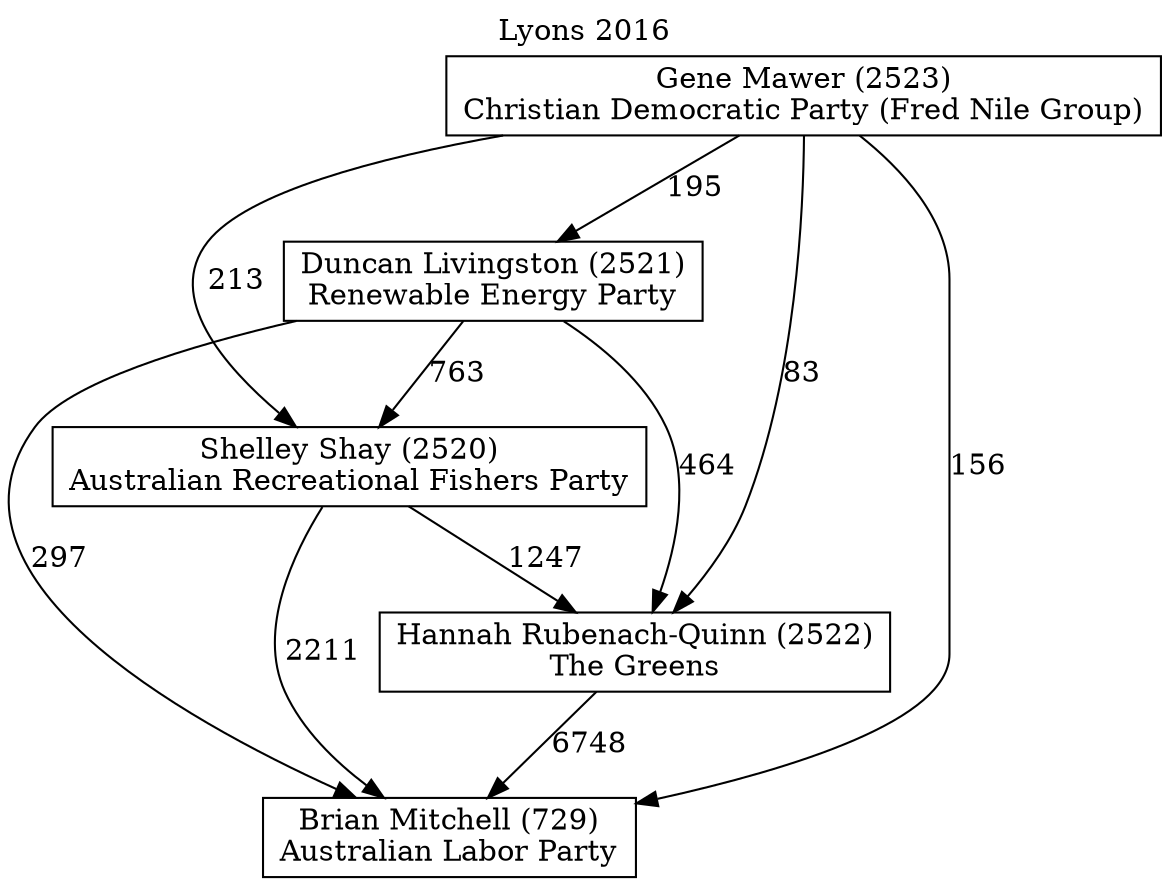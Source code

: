 // House preference flow
digraph "Brian Mitchell (729)_Lyons_2016" {
	graph [label="Lyons 2016" labelloc=t mclimit=10]
	node [shape=box]
	"Hannah Rubenach-Quinn (2522)" [label="Hannah Rubenach-Quinn (2522)
The Greens"]
	"Gene Mawer (2523)" [label="Gene Mawer (2523)
Christian Democratic Party (Fred Nile Group)"]
	"Duncan Livingston (2521)" [label="Duncan Livingston (2521)
Renewable Energy Party"]
	"Brian Mitchell (729)" [label="Brian Mitchell (729)
Australian Labor Party"]
	"Shelley Shay (2520)" [label="Shelley Shay (2520)
Australian Recreational Fishers Party"]
	"Gene Mawer (2523)" -> "Brian Mitchell (729)" [label=156]
	"Hannah Rubenach-Quinn (2522)" -> "Brian Mitchell (729)" [label=6748]
	"Shelley Shay (2520)" -> "Hannah Rubenach-Quinn (2522)" [label=1247]
	"Shelley Shay (2520)" -> "Brian Mitchell (729)" [label=2211]
	"Gene Mawer (2523)" -> "Hannah Rubenach-Quinn (2522)" [label=83]
	"Duncan Livingston (2521)" -> "Hannah Rubenach-Quinn (2522)" [label=464]
	"Gene Mawer (2523)" -> "Shelley Shay (2520)" [label=213]
	"Gene Mawer (2523)" -> "Duncan Livingston (2521)" [label=195]
	"Duncan Livingston (2521)" -> "Shelley Shay (2520)" [label=763]
	"Duncan Livingston (2521)" -> "Brian Mitchell (729)" [label=297]
}
